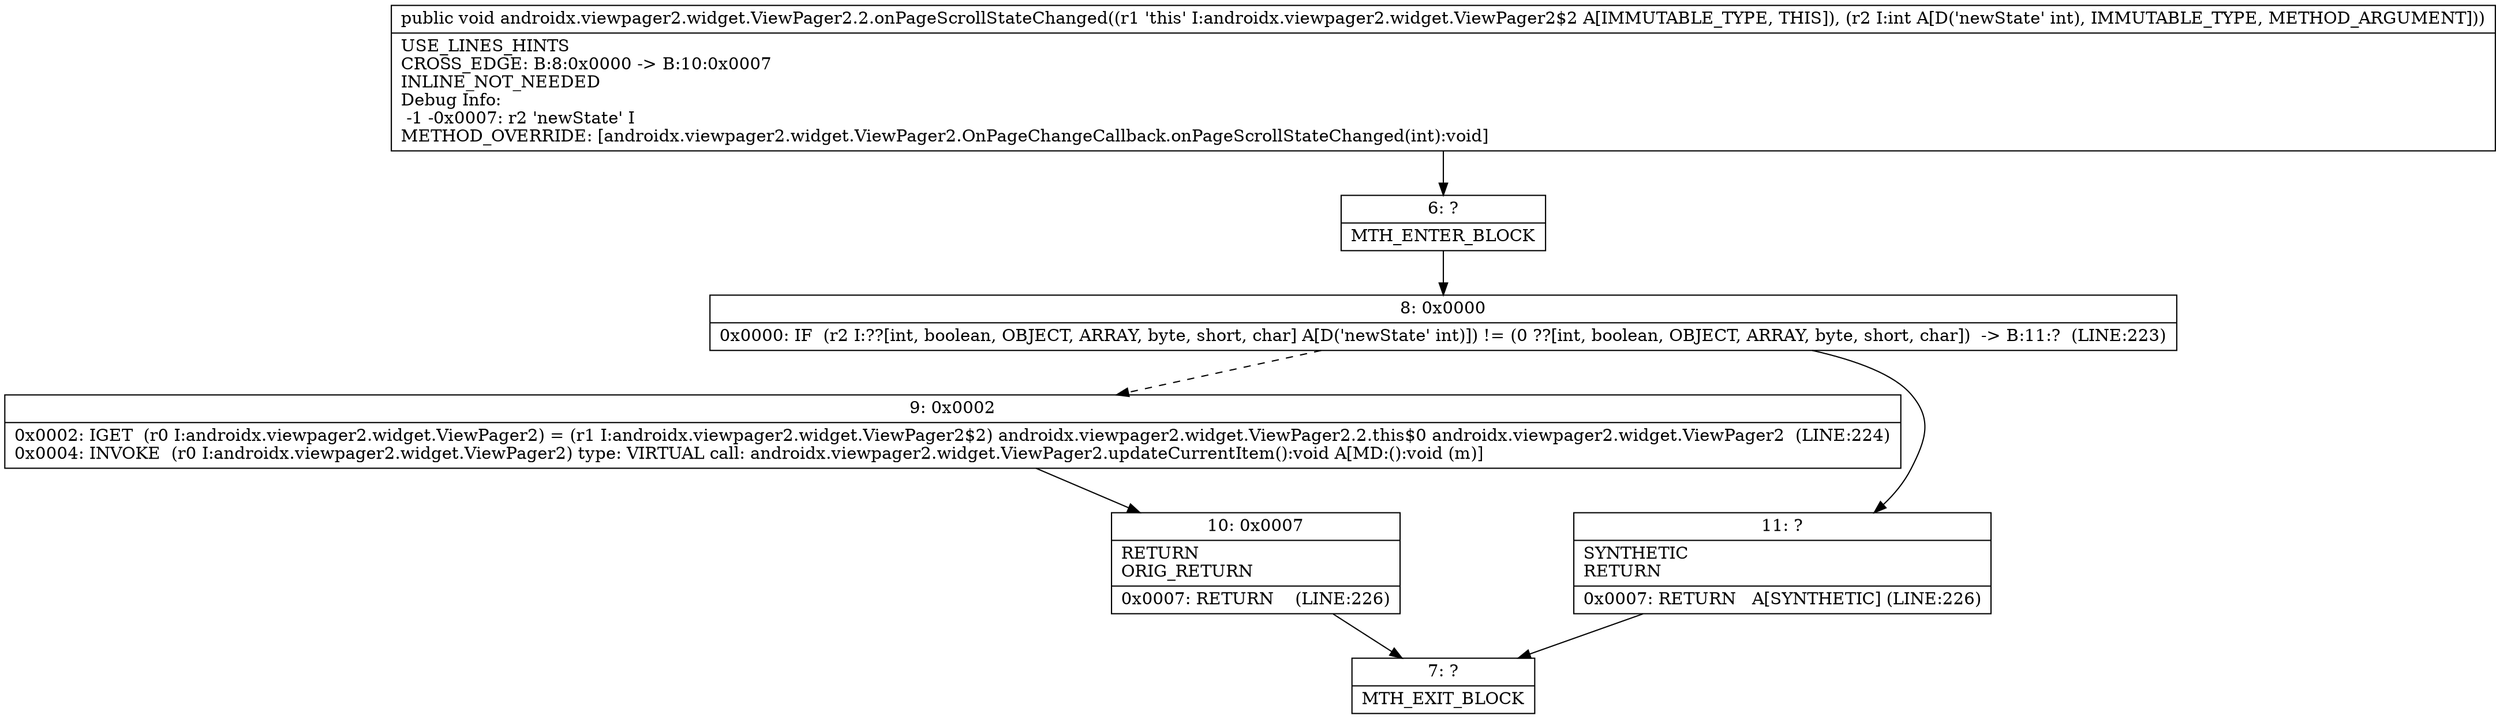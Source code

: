 digraph "CFG forandroidx.viewpager2.widget.ViewPager2.2.onPageScrollStateChanged(I)V" {
Node_6 [shape=record,label="{6\:\ ?|MTH_ENTER_BLOCK\l}"];
Node_8 [shape=record,label="{8\:\ 0x0000|0x0000: IF  (r2 I:??[int, boolean, OBJECT, ARRAY, byte, short, char] A[D('newState' int)]) != (0 ??[int, boolean, OBJECT, ARRAY, byte, short, char])  \-\> B:11:?  (LINE:223)\l}"];
Node_9 [shape=record,label="{9\:\ 0x0002|0x0002: IGET  (r0 I:androidx.viewpager2.widget.ViewPager2) = (r1 I:androidx.viewpager2.widget.ViewPager2$2) androidx.viewpager2.widget.ViewPager2.2.this$0 androidx.viewpager2.widget.ViewPager2  (LINE:224)\l0x0004: INVOKE  (r0 I:androidx.viewpager2.widget.ViewPager2) type: VIRTUAL call: androidx.viewpager2.widget.ViewPager2.updateCurrentItem():void A[MD:():void (m)]\l}"];
Node_10 [shape=record,label="{10\:\ 0x0007|RETURN\lORIG_RETURN\l|0x0007: RETURN    (LINE:226)\l}"];
Node_7 [shape=record,label="{7\:\ ?|MTH_EXIT_BLOCK\l}"];
Node_11 [shape=record,label="{11\:\ ?|SYNTHETIC\lRETURN\l|0x0007: RETURN   A[SYNTHETIC] (LINE:226)\l}"];
MethodNode[shape=record,label="{public void androidx.viewpager2.widget.ViewPager2.2.onPageScrollStateChanged((r1 'this' I:androidx.viewpager2.widget.ViewPager2$2 A[IMMUTABLE_TYPE, THIS]), (r2 I:int A[D('newState' int), IMMUTABLE_TYPE, METHOD_ARGUMENT]))  | USE_LINES_HINTS\lCROSS_EDGE: B:8:0x0000 \-\> B:10:0x0007\lINLINE_NOT_NEEDED\lDebug Info:\l  \-1 \-0x0007: r2 'newState' I\lMETHOD_OVERRIDE: [androidx.viewpager2.widget.ViewPager2.OnPageChangeCallback.onPageScrollStateChanged(int):void]\l}"];
MethodNode -> Node_6;Node_6 -> Node_8;
Node_8 -> Node_9[style=dashed];
Node_8 -> Node_11;
Node_9 -> Node_10;
Node_10 -> Node_7;
Node_11 -> Node_7;
}

